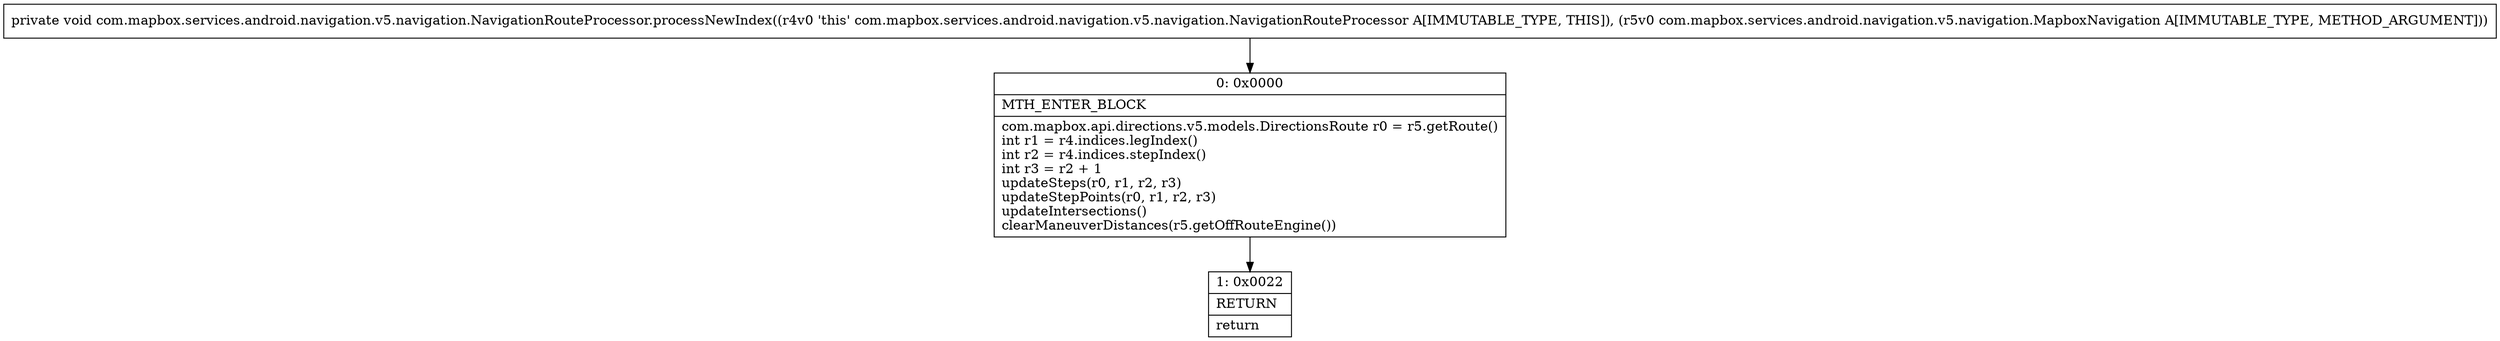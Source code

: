 digraph "CFG forcom.mapbox.services.android.navigation.v5.navigation.NavigationRouteProcessor.processNewIndex(Lcom\/mapbox\/services\/android\/navigation\/v5\/navigation\/MapboxNavigation;)V" {
Node_0 [shape=record,label="{0\:\ 0x0000|MTH_ENTER_BLOCK\l|com.mapbox.api.directions.v5.models.DirectionsRoute r0 = r5.getRoute()\lint r1 = r4.indices.legIndex()\lint r2 = r4.indices.stepIndex()\lint r3 = r2 + 1\lupdateSteps(r0, r1, r2, r3)\lupdateStepPoints(r0, r1, r2, r3)\lupdateIntersections()\lclearManeuverDistances(r5.getOffRouteEngine())\l}"];
Node_1 [shape=record,label="{1\:\ 0x0022|RETURN\l|return\l}"];
MethodNode[shape=record,label="{private void com.mapbox.services.android.navigation.v5.navigation.NavigationRouteProcessor.processNewIndex((r4v0 'this' com.mapbox.services.android.navigation.v5.navigation.NavigationRouteProcessor A[IMMUTABLE_TYPE, THIS]), (r5v0 com.mapbox.services.android.navigation.v5.navigation.MapboxNavigation A[IMMUTABLE_TYPE, METHOD_ARGUMENT])) }"];
MethodNode -> Node_0;
Node_0 -> Node_1;
}


